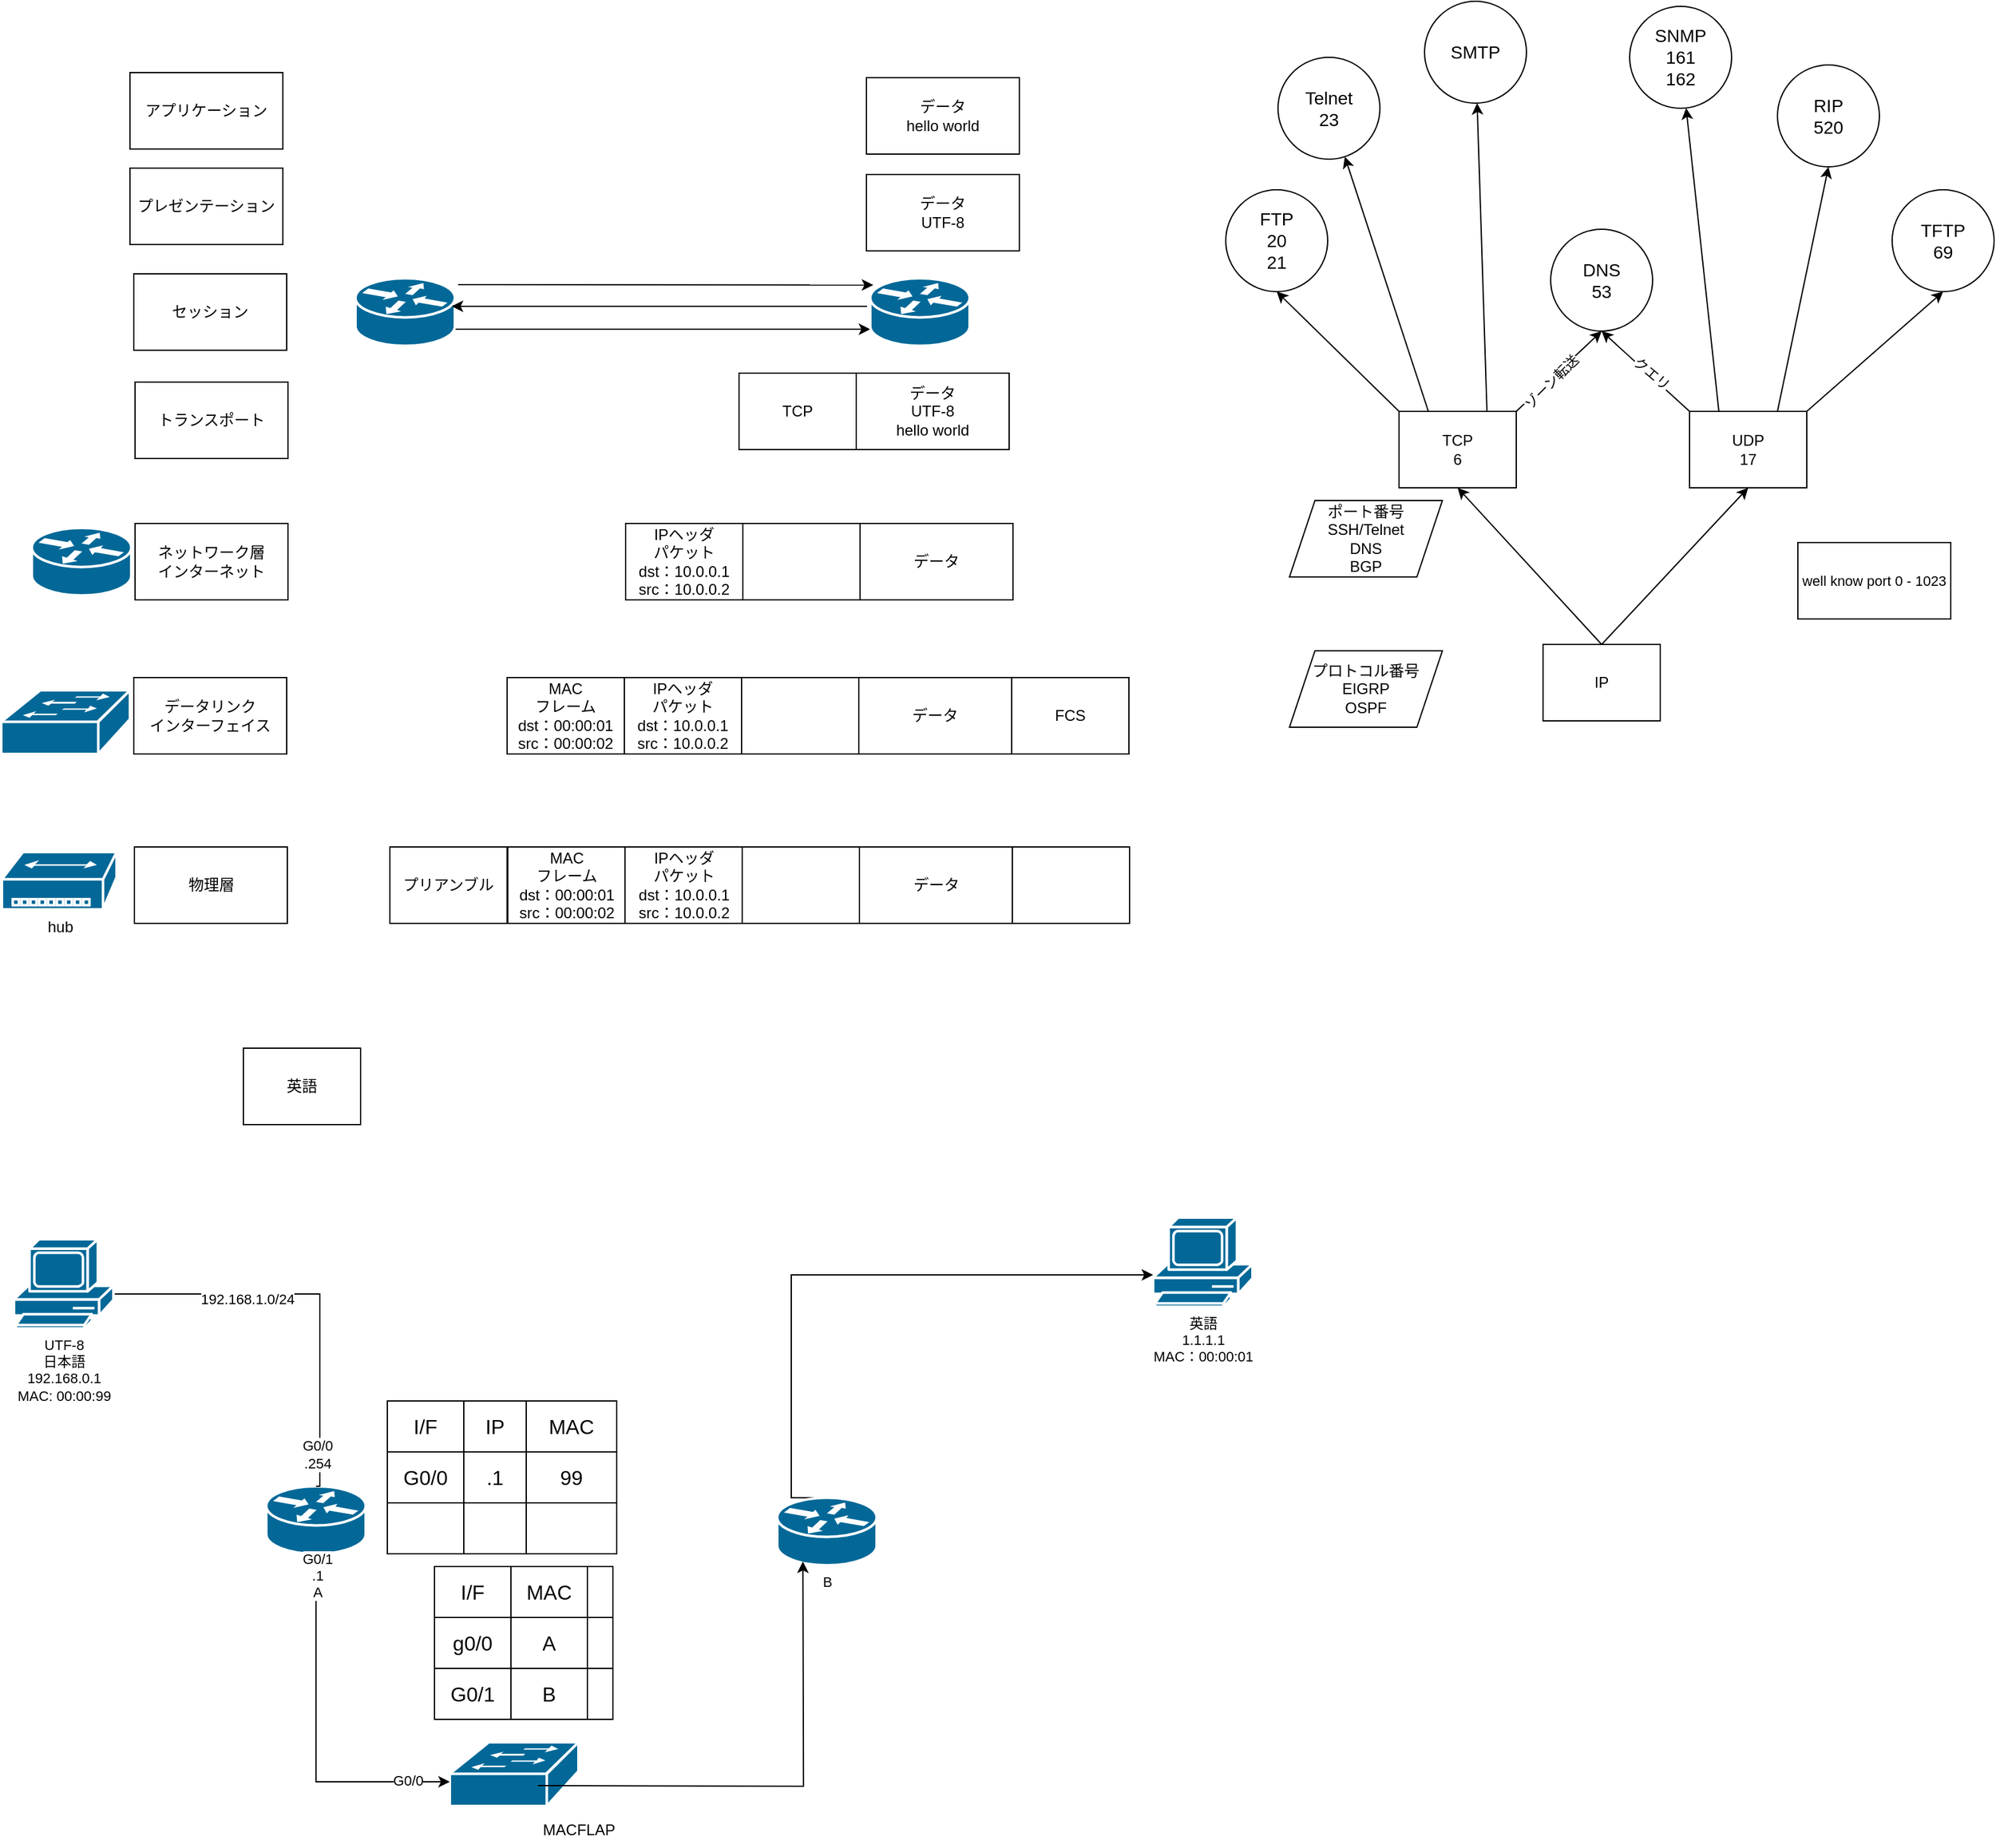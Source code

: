 <mxfile version="28.1.1">
  <diagram name="ページ1" id="XLSD_A1IlEpXkG6lMPJ8">
    <mxGraphModel dx="4753" dy="4046" grid="0" gridSize="10" guides="1" tooltips="1" connect="1" arrows="1" fold="1" page="1" pageScale="1" pageWidth="827" pageHeight="1169" math="0" shadow="0">
      <root>
        <mxCell id="0" />
        <mxCell id="1" parent="0" />
        <mxCell id="hLAmCvZ6dHxx3_NF8wXx-1" value="データ&lt;div&gt;hello world&lt;/div&gt;" style="whiteSpace=wrap;html=1;" parent="1" vertex="1">
          <mxGeometry x="696" y="54" width="120" height="60" as="geometry" />
        </mxCell>
        <mxCell id="hLAmCvZ6dHxx3_NF8wXx-2" value="データ&lt;div&gt;UTF-8&lt;br&gt;&lt;div&gt;hello world&lt;/div&gt;&lt;/div&gt;" style="whiteSpace=wrap;html=1;" parent="1" vertex="1">
          <mxGeometry x="688" y="286" width="120" height="60" as="geometry" />
        </mxCell>
        <mxCell id="hLAmCvZ6dHxx3_NF8wXx-3" value="TCP" style="whiteSpace=wrap;html=1;" parent="1" vertex="1">
          <mxGeometry x="596" y="286" width="92" height="60" as="geometry" />
        </mxCell>
        <mxCell id="hLAmCvZ6dHxx3_NF8wXx-4" value="" style="whiteSpace=wrap;html=1;" parent="1" vertex="1">
          <mxGeometry x="599" y="404" width="92" height="60" as="geometry" />
        </mxCell>
        <mxCell id="hLAmCvZ6dHxx3_NF8wXx-5" value="データ" style="whiteSpace=wrap;html=1;" parent="1" vertex="1">
          <mxGeometry x="691" y="404" width="120" height="60" as="geometry" />
        </mxCell>
        <mxCell id="hLAmCvZ6dHxx3_NF8wXx-6" value="IPヘッダ&lt;br&gt;パケット&lt;div&gt;&lt;span style=&quot;background-color: initial;&quot;&gt;dst：10.0.0.1&lt;/span&gt;&lt;div&gt;src：10.0.0.2&lt;/div&gt;&lt;/div&gt;" style="whiteSpace=wrap;html=1;" parent="1" vertex="1">
          <mxGeometry x="507" y="404" width="92" height="60" as="geometry" />
        </mxCell>
        <mxCell id="hLAmCvZ6dHxx3_NF8wXx-7" value="データ" style="whiteSpace=wrap;html=1;" parent="1" vertex="1">
          <mxGeometry x="690" y="525" width="120" height="60" as="geometry" />
        </mxCell>
        <mxCell id="hLAmCvZ6dHxx3_NF8wXx-8" value="" style="whiteSpace=wrap;html=1;" parent="1" vertex="1">
          <mxGeometry x="598" y="525" width="92" height="60" as="geometry" />
        </mxCell>
        <mxCell id="hLAmCvZ6dHxx3_NF8wXx-9" value="IPヘッダ&lt;br&gt;パケット&lt;div&gt;&lt;span style=&quot;background-color: initial;&quot;&gt;dst：10.0.0.1&lt;/span&gt;&lt;div&gt;src：10.0.0.2&lt;/div&gt;&lt;/div&gt;" style="whiteSpace=wrap;html=1;" parent="1" vertex="1">
          <mxGeometry x="506" y="525" width="92" height="60" as="geometry" />
        </mxCell>
        <mxCell id="hLAmCvZ6dHxx3_NF8wXx-10" value="FCS" style="whiteSpace=wrap;html=1;" parent="1" vertex="1">
          <mxGeometry x="810" y="525" width="92" height="60" as="geometry" />
        </mxCell>
        <mxCell id="hLAmCvZ6dHxx3_NF8wXx-11" value="アプリケーション" style="whiteSpace=wrap;html=1;" parent="1" vertex="1">
          <mxGeometry x="118" y="50" width="120" height="60" as="geometry" />
        </mxCell>
        <mxCell id="hLAmCvZ6dHxx3_NF8wXx-12" value="トランスポート" style="whiteSpace=wrap;html=1;" parent="1" vertex="1">
          <mxGeometry x="122" y="293" width="120" height="60" as="geometry" />
        </mxCell>
        <mxCell id="hLAmCvZ6dHxx3_NF8wXx-13" value="ネットワーク層&lt;br&gt;インターネット" style="whiteSpace=wrap;html=1;" parent="1" vertex="1">
          <mxGeometry x="122" y="404" width="120" height="60" as="geometry" />
        </mxCell>
        <mxCell id="hLAmCvZ6dHxx3_NF8wXx-14" value="データリンク&lt;br&gt;インターフェイス" style="whiteSpace=wrap;html=1;" parent="1" vertex="1">
          <mxGeometry x="121" y="525" width="120" height="60" as="geometry" />
        </mxCell>
        <mxCell id="hLAmCvZ6dHxx3_NF8wXx-17" value="" style="shape=mxgraph.cisco.routers.router;sketch=0;html=1;pointerEvents=1;dashed=0;fillColor=#036897;strokeColor=#ffffff;strokeWidth=2;verticalLabelPosition=bottom;verticalAlign=top;align=center;outlineConnect=0;fontFamily=Helvetica;fontSize=11;fontColor=default;" parent="1" vertex="1">
          <mxGeometry x="41" y="407.5" width="78" height="53" as="geometry" />
        </mxCell>
        <mxCell id="hLAmCvZ6dHxx3_NF8wXx-18" value="" style="shape=mxgraph.cisco.switches.workgroup_switch;sketch=0;html=1;pointerEvents=1;dashed=0;fillColor=#036897;strokeColor=#ffffff;strokeWidth=2;verticalLabelPosition=bottom;verticalAlign=top;align=center;outlineConnect=0;fontFamily=Helvetica;fontSize=11;fontColor=default;" parent="1" vertex="1">
          <mxGeometry x="17" y="535" width="101" height="50" as="geometry" />
        </mxCell>
        <mxCell id="hLAmCvZ6dHxx3_NF8wXx-19" value="MAC&lt;br&gt;フレーム&lt;div&gt;dst：00:00:01&lt;/div&gt;&lt;div&gt;src：00:00:02&lt;/div&gt;" style="whiteSpace=wrap;html=1;" parent="1" vertex="1">
          <mxGeometry x="414" y="525" width="92" height="60" as="geometry" />
        </mxCell>
        <mxCell id="hLAmCvZ6dHxx3_NF8wXx-23" value="" style="whiteSpace=wrap;html=1;" parent="1" vertex="1">
          <mxGeometry x="810.5" y="658" width="92" height="60" as="geometry" />
        </mxCell>
        <mxCell id="hLAmCvZ6dHxx3_NF8wXx-24" value="物理層" style="whiteSpace=wrap;html=1;" parent="1" vertex="1">
          <mxGeometry x="121.5" y="658" width="120" height="60" as="geometry" />
        </mxCell>
        <mxCell id="hLAmCvZ6dHxx3_NF8wXx-26" value="MAC&lt;br&gt;フレーム&lt;div&gt;dst：00:00:01&lt;/div&gt;&lt;div&gt;src：00:00:02&lt;/div&gt;" style="whiteSpace=wrap;html=1;" parent="1" vertex="1">
          <mxGeometry x="414.5" y="658" width="92" height="60" as="geometry" />
        </mxCell>
        <mxCell id="hLAmCvZ6dHxx3_NF8wXx-27" value="データ" style="whiteSpace=wrap;html=1;" parent="1" vertex="1">
          <mxGeometry x="690.5" y="658" width="120" height="60" as="geometry" />
        </mxCell>
        <mxCell id="hLAmCvZ6dHxx3_NF8wXx-28" value="" style="whiteSpace=wrap;html=1;" parent="1" vertex="1">
          <mxGeometry x="598.5" y="658" width="92" height="60" as="geometry" />
        </mxCell>
        <mxCell id="hLAmCvZ6dHxx3_NF8wXx-29" value="IPヘッダ&lt;br&gt;パケット&lt;div&gt;&lt;span style=&quot;background-color: initial;&quot;&gt;dst：10.0.0.1&lt;/span&gt;&lt;div&gt;src：10.0.0.2&lt;/div&gt;&lt;/div&gt;" style="whiteSpace=wrap;html=1;" parent="1" vertex="1">
          <mxGeometry x="506.5" y="658" width="92" height="60" as="geometry" />
        </mxCell>
        <mxCell id="hLAmCvZ6dHxx3_NF8wXx-30" value="プリアンブル" style="whiteSpace=wrap;html=1;" parent="1" vertex="1">
          <mxGeometry x="322" y="658" width="92" height="60" as="geometry" />
        </mxCell>
        <mxCell id="hLAmCvZ6dHxx3_NF8wXx-31" value="hub" style="shape=mxgraph.cisco.hubs_and_gateways.small_hub;sketch=0;html=1;pointerEvents=1;dashed=0;fillColor=#036897;strokeColor=#ffffff;strokeWidth=2;verticalLabelPosition=bottom;verticalAlign=top;align=center;outlineConnect=0;" parent="1" vertex="1">
          <mxGeometry x="17.5" y="662" width="90" height="45" as="geometry" />
        </mxCell>
        <mxCell id="hLAmCvZ6dHxx3_NF8wXx-32" value="プロトコル番号&lt;br&gt;EIGRP&lt;br&gt;OSPF" style="shape=parallelogram;perimeter=parallelogramPerimeter;whiteSpace=wrap;html=1;fixedSize=1;" parent="1" vertex="1">
          <mxGeometry x="1028" y="504" width="120" height="60" as="geometry" />
        </mxCell>
        <mxCell id="hLAmCvZ6dHxx3_NF8wXx-33" value="ポート番号&lt;br&gt;SSH/Telnet&lt;br&gt;DNS&lt;br&gt;BGP" style="shape=parallelogram;perimeter=parallelogramPerimeter;whiteSpace=wrap;html=1;fixedSize=1;" parent="1" vertex="1">
          <mxGeometry x="1028" y="386" width="120" height="60" as="geometry" />
        </mxCell>
        <mxCell id="hLAmCvZ6dHxx3_NF8wXx-38" style="rounded=0;orthogonalLoop=1;jettySize=auto;html=1;exitX=0.5;exitY=0;exitDx=0;exitDy=0;entryX=0.5;entryY=1;entryDx=0;entryDy=0;" parent="1" source="hLAmCvZ6dHxx3_NF8wXx-34" target="hLAmCvZ6dHxx3_NF8wXx-35" edge="1">
          <mxGeometry relative="1" as="geometry" />
        </mxCell>
        <mxCell id="hLAmCvZ6dHxx3_NF8wXx-39" style="rounded=0;orthogonalLoop=1;jettySize=auto;html=1;exitX=0.5;exitY=0;exitDx=0;exitDy=0;entryX=0.5;entryY=1;entryDx=0;entryDy=0;" parent="1" source="hLAmCvZ6dHxx3_NF8wXx-34" target="hLAmCvZ6dHxx3_NF8wXx-37" edge="1">
          <mxGeometry relative="1" as="geometry" />
        </mxCell>
        <mxCell id="hLAmCvZ6dHxx3_NF8wXx-34" value="IP" style="whiteSpace=wrap;html=1;" parent="1" vertex="1">
          <mxGeometry x="1227" y="499" width="92" height="60" as="geometry" />
        </mxCell>
        <mxCell id="hLAmCvZ6dHxx3_NF8wXx-42" style="edgeStyle=none;shape=connector;rounded=0;orthogonalLoop=1;jettySize=auto;html=1;exitX=0;exitY=0;exitDx=0;exitDy=0;entryX=0.5;entryY=1;entryDx=0;entryDy=0;labelBackgroundColor=default;strokeColor=default;fontFamily=Helvetica;fontSize=11;fontColor=default;endArrow=classic;" parent="1" source="hLAmCvZ6dHxx3_NF8wXx-35" target="hLAmCvZ6dHxx3_NF8wXx-40" edge="1">
          <mxGeometry relative="1" as="geometry" />
        </mxCell>
        <mxCell id="hLAmCvZ6dHxx3_NF8wXx-51" style="edgeStyle=none;shape=connector;rounded=0;orthogonalLoop=1;jettySize=auto;html=1;exitX=1;exitY=0;exitDx=0;exitDy=0;entryX=0.5;entryY=1;entryDx=0;entryDy=0;labelBackgroundColor=default;strokeColor=default;fontFamily=Helvetica;fontSize=11;fontColor=default;endArrow=classic;" parent="1" source="hLAmCvZ6dHxx3_NF8wXx-35" target="hLAmCvZ6dHxx3_NF8wXx-48" edge="1">
          <mxGeometry relative="1" as="geometry" />
        </mxCell>
        <mxCell id="hLAmCvZ6dHxx3_NF8wXx-58" value="ゾーン転送" style="edgeLabel;html=1;align=center;verticalAlign=middle;resizable=0;points=[];fontSize=11;fontFamily=Helvetica;fontColor=default;rotation=315;" parent="hLAmCvZ6dHxx3_NF8wXx-51" vertex="1" connectable="0">
          <mxGeometry x="-0.422" y="-1" relative="1" as="geometry">
            <mxPoint x="7" y="-6" as="offset" />
          </mxGeometry>
        </mxCell>
        <mxCell id="hLAmCvZ6dHxx3_NF8wXx-59" style="edgeStyle=none;shape=connector;rounded=0;orthogonalLoop=1;jettySize=auto;html=1;exitX=0.75;exitY=0;exitDx=0;exitDy=0;labelBackgroundColor=default;strokeColor=default;fontFamily=Helvetica;fontSize=11;fontColor=default;endArrow=classic;" parent="1" source="hLAmCvZ6dHxx3_NF8wXx-35" target="hLAmCvZ6dHxx3_NF8wXx-50" edge="1">
          <mxGeometry relative="1" as="geometry" />
        </mxCell>
        <mxCell id="hLAmCvZ6dHxx3_NF8wXx-60" style="edgeStyle=none;shape=connector;rounded=0;orthogonalLoop=1;jettySize=auto;html=1;exitX=0.25;exitY=0;exitDx=0;exitDy=0;labelBackgroundColor=default;strokeColor=default;fontFamily=Helvetica;fontSize=11;fontColor=default;endArrow=classic;" parent="1" source="hLAmCvZ6dHxx3_NF8wXx-35" target="hLAmCvZ6dHxx3_NF8wXx-49" edge="1">
          <mxGeometry relative="1" as="geometry" />
        </mxCell>
        <mxCell id="hLAmCvZ6dHxx3_NF8wXx-35" value="TCP&lt;br&gt;6" style="whiteSpace=wrap;html=1;" parent="1" vertex="1">
          <mxGeometry x="1114" y="316" width="92" height="60" as="geometry" />
        </mxCell>
        <mxCell id="hLAmCvZ6dHxx3_NF8wXx-44" style="edgeStyle=none;shape=connector;rounded=0;orthogonalLoop=1;jettySize=auto;html=1;exitX=1;exitY=0;exitDx=0;exitDy=0;entryX=0.5;entryY=1;entryDx=0;entryDy=0;labelBackgroundColor=default;strokeColor=default;fontFamily=Helvetica;fontSize=11;fontColor=default;endArrow=classic;" parent="1" source="hLAmCvZ6dHxx3_NF8wXx-37" target="hLAmCvZ6dHxx3_NF8wXx-41" edge="1">
          <mxGeometry relative="1" as="geometry" />
        </mxCell>
        <mxCell id="hLAmCvZ6dHxx3_NF8wXx-54" style="edgeStyle=none;shape=connector;rounded=0;orthogonalLoop=1;jettySize=auto;html=1;exitX=0;exitY=0;exitDx=0;exitDy=0;entryX=0.5;entryY=1;entryDx=0;entryDy=0;labelBackgroundColor=default;strokeColor=default;fontFamily=Helvetica;fontSize=11;fontColor=default;endArrow=classic;" parent="1" source="hLAmCvZ6dHxx3_NF8wXx-37" target="hLAmCvZ6dHxx3_NF8wXx-48" edge="1">
          <mxGeometry relative="1" as="geometry" />
        </mxCell>
        <mxCell id="hLAmCvZ6dHxx3_NF8wXx-57" value="クエリ" style="edgeLabel;html=1;align=center;verticalAlign=middle;resizable=0;points=[];fontSize=11;fontFamily=Helvetica;fontColor=default;spacing=0;rotation=40;" parent="hLAmCvZ6dHxx3_NF8wXx-54" vertex="1" connectable="0">
          <mxGeometry x="-0.095" y="-2" relative="1" as="geometry">
            <mxPoint as="offset" />
          </mxGeometry>
        </mxCell>
        <mxCell id="hLAmCvZ6dHxx3_NF8wXx-55" style="edgeStyle=none;shape=connector;rounded=0;orthogonalLoop=1;jettySize=auto;html=1;exitX=0.75;exitY=0;exitDx=0;exitDy=0;entryX=0.5;entryY=1;entryDx=0;entryDy=0;labelBackgroundColor=default;strokeColor=default;fontFamily=Helvetica;fontSize=11;fontColor=default;endArrow=classic;" parent="1" source="hLAmCvZ6dHxx3_NF8wXx-37" target="hLAmCvZ6dHxx3_NF8wXx-47" edge="1">
          <mxGeometry relative="1" as="geometry" />
        </mxCell>
        <mxCell id="hLAmCvZ6dHxx3_NF8wXx-56" style="edgeStyle=none;shape=connector;rounded=0;orthogonalLoop=1;jettySize=auto;html=1;exitX=0.25;exitY=0;exitDx=0;exitDy=0;labelBackgroundColor=default;strokeColor=default;fontFamily=Helvetica;fontSize=11;fontColor=default;endArrow=classic;" parent="1" source="hLAmCvZ6dHxx3_NF8wXx-37" target="hLAmCvZ6dHxx3_NF8wXx-46" edge="1">
          <mxGeometry relative="1" as="geometry" />
        </mxCell>
        <mxCell id="hLAmCvZ6dHxx3_NF8wXx-37" value="UDP&lt;br&gt;17" style="whiteSpace=wrap;html=1;" parent="1" vertex="1">
          <mxGeometry x="1342" y="316" width="92" height="60" as="geometry" />
        </mxCell>
        <mxCell id="hLAmCvZ6dHxx3_NF8wXx-40" value="FTP&lt;br&gt;20&lt;br&gt;21" style="ellipse;whiteSpace=wrap;html=1;fontFamily=Helvetica;fontSize=14;fontColor=default;" parent="1" vertex="1">
          <mxGeometry x="978" y="142" width="80" height="80" as="geometry" />
        </mxCell>
        <mxCell id="hLAmCvZ6dHxx3_NF8wXx-41" value="TFTP&lt;br&gt;69" style="ellipse;whiteSpace=wrap;html=1;fontFamily=Helvetica;fontSize=14;fontColor=default;" parent="1" vertex="1">
          <mxGeometry x="1501" y="142" width="80" height="80" as="geometry" />
        </mxCell>
        <mxCell id="hLAmCvZ6dHxx3_NF8wXx-46" value="SNMP&lt;br&gt;161&lt;br&gt;162" style="ellipse;whiteSpace=wrap;html=1;fontFamily=Helvetica;fontSize=14;fontColor=default;" parent="1" vertex="1">
          <mxGeometry x="1295" y="-2" width="80" height="80" as="geometry" />
        </mxCell>
        <mxCell id="hLAmCvZ6dHxx3_NF8wXx-47" value="RIP&lt;br&gt;520" style="ellipse;whiteSpace=wrap;html=1;fontFamily=Helvetica;fontSize=14;fontColor=default;" parent="1" vertex="1">
          <mxGeometry x="1411" y="44" width="80" height="80" as="geometry" />
        </mxCell>
        <mxCell id="hLAmCvZ6dHxx3_NF8wXx-48" value="DNS&lt;br&gt;53" style="ellipse;whiteSpace=wrap;html=1;fontFamily=Helvetica;fontSize=14;fontColor=default;" parent="1" vertex="1">
          <mxGeometry x="1233" y="173" width="80" height="80" as="geometry" />
        </mxCell>
        <mxCell id="hLAmCvZ6dHxx3_NF8wXx-49" value="Telnet&lt;br&gt;23" style="ellipse;whiteSpace=wrap;html=1;fontFamily=Helvetica;fontSize=14;fontColor=default;" parent="1" vertex="1">
          <mxGeometry x="1019" y="38" width="80" height="80" as="geometry" />
        </mxCell>
        <mxCell id="hLAmCvZ6dHxx3_NF8wXx-50" value="SMTP" style="ellipse;whiteSpace=wrap;html=1;fontFamily=Helvetica;fontSize=14;fontColor=default;" parent="1" vertex="1">
          <mxGeometry x="1134" y="-6" width="80" height="80" as="geometry" />
        </mxCell>
        <mxCell id="hLAmCvZ6dHxx3_NF8wXx-61" value="well know port 0 - 1023&lt;br&gt;" style="whiteSpace=wrap;html=1;fontFamily=Helvetica;fontSize=11;fontColor=default;" parent="1" vertex="1">
          <mxGeometry x="1427" y="419" width="120" height="60" as="geometry" />
        </mxCell>
        <mxCell id="WZR2SclhA5p-Y-7qZfTf-1" value="プレゼンテーション" style="whiteSpace=wrap;html=1;" parent="1" vertex="1">
          <mxGeometry x="118" y="125" width="120" height="60" as="geometry" />
        </mxCell>
        <mxCell id="WZR2SclhA5p-Y-7qZfTf-2" value="セッション" style="whiteSpace=wrap;html=1;" parent="1" vertex="1">
          <mxGeometry x="121" y="208" width="120" height="60" as="geometry" />
        </mxCell>
        <mxCell id="WZR2SclhA5p-Y-7qZfTf-3" value="" style="shape=mxgraph.cisco.routers.router;sketch=0;html=1;pointerEvents=1;dashed=0;fillColor=#036897;strokeColor=#ffffff;strokeWidth=2;verticalLabelPosition=bottom;verticalAlign=top;align=center;outlineConnect=0;fontFamily=Helvetica;fontSize=11;fontColor=default;" parent="1" vertex="1">
          <mxGeometry x="225" y="1160" width="78" height="53" as="geometry" />
        </mxCell>
        <mxCell id="WZR2SclhA5p-Y-7qZfTf-14" style="edgeStyle=orthogonalEdgeStyle;rounded=0;orthogonalLoop=1;jettySize=auto;html=1;exitX=0.5;exitY=0;exitDx=0;exitDy=0;exitPerimeter=0;strokeColor=default;align=center;verticalAlign=middle;fontFamily=Helvetica;fontSize=11;fontColor=default;labelBackgroundColor=default;endArrow=classic;" parent="1" source="WZR2SclhA5p-Y-7qZfTf-4" target="WZR2SclhA5p-Y-7qZfTf-8" edge="1">
          <mxGeometry relative="1" as="geometry">
            <Array as="points">
              <mxPoint x="637" y="994" />
            </Array>
          </mxGeometry>
        </mxCell>
        <mxCell id="WZR2SclhA5p-Y-7qZfTf-4" value="&lt;div&gt;B&lt;/div&gt;&lt;div&gt;&lt;br&gt;&lt;/div&gt;" style="shape=mxgraph.cisco.routers.router;sketch=0;html=1;pointerEvents=1;dashed=0;fillColor=#036897;strokeColor=#ffffff;strokeWidth=2;verticalLabelPosition=bottom;verticalAlign=top;align=center;outlineConnect=0;fontFamily=Helvetica;fontSize=11;fontColor=default;" parent="1" vertex="1">
          <mxGeometry x="626" y="1169" width="78" height="53" as="geometry" />
        </mxCell>
        <mxCell id="WZR2SclhA5p-Y-7qZfTf-7" style="edgeStyle=orthogonalEdgeStyle;rounded=0;orthogonalLoop=1;jettySize=auto;html=1;exitX=0.5;exitY=0;exitDx=0;exitDy=0;exitPerimeter=0;strokeColor=default;align=center;verticalAlign=middle;fontFamily=Helvetica;fontSize=11;fontColor=default;labelBackgroundColor=default;endArrow=none;endFill=0;entryX=0.5;entryY=0;entryDx=0;entryDy=0;entryPerimeter=0;" parent="1" source="WZR2SclhA5p-Y-7qZfTf-6" target="WZR2SclhA5p-Y-7qZfTf-3" edge="1">
          <mxGeometry relative="1" as="geometry">
            <Array as="points">
              <mxPoint x="67" y="966" />
              <mxPoint x="67" y="1009" />
              <mxPoint x="267" y="1009" />
              <mxPoint x="267" y="1160" />
            </Array>
            <mxPoint x="310" y="1098" as="targetPoint" />
          </mxGeometry>
        </mxCell>
        <mxCell id="NJjwQVc1j72jkgF7WYBj-33" value="G0/0&lt;div&gt;.254&lt;/div&gt;" style="edgeLabel;html=1;align=center;verticalAlign=middle;resizable=0;points=[];" vertex="1" connectable="0" parent="WZR2SclhA5p-Y-7qZfTf-7">
          <mxGeometry x="0.859" y="-2" relative="1" as="geometry">
            <mxPoint as="offset" />
          </mxGeometry>
        </mxCell>
        <mxCell id="NJjwQVc1j72jkgF7WYBj-37" value="192.168.1.0/24" style="edgeLabel;html=1;align=center;verticalAlign=middle;resizable=0;points=[];" vertex="1" connectable="0" parent="WZR2SclhA5p-Y-7qZfTf-7">
          <mxGeometry x="-0.06" y="-4" relative="1" as="geometry">
            <mxPoint as="offset" />
          </mxGeometry>
        </mxCell>
        <mxCell id="WZR2SclhA5p-Y-7qZfTf-6" value="UTF-8&lt;div&gt;日本語&lt;/div&gt;&lt;div&gt;192.168.0.1&lt;br&gt;MAC: 00:00:99&lt;/div&gt;" style="shape=mxgraph.cisco.computers_and_peripherals.pc;sketch=0;html=1;pointerEvents=1;dashed=0;fillColor=#036897;strokeColor=#ffffff;strokeWidth=2;verticalLabelPosition=bottom;verticalAlign=top;align=center;outlineConnect=0;fontFamily=Helvetica;fontSize=11;fontColor=default;" parent="1" vertex="1">
          <mxGeometry x="27" y="966" width="78" height="70" as="geometry" />
        </mxCell>
        <mxCell id="WZR2SclhA5p-Y-7qZfTf-8" value="英語&lt;div&gt;1.1.1.1&lt;/div&gt;&lt;div&gt;MAC：00:00:01&lt;/div&gt;" style="shape=mxgraph.cisco.computers_and_peripherals.pc;sketch=0;html=1;pointerEvents=1;dashed=0;fillColor=#036897;strokeColor=#ffffff;strokeWidth=2;verticalLabelPosition=bottom;verticalAlign=top;align=center;outlineConnect=0;fontFamily=Helvetica;fontSize=11;fontColor=default;" parent="1" vertex="1">
          <mxGeometry x="921" y="949" width="78" height="70" as="geometry" />
        </mxCell>
        <mxCell id="WZR2SclhA5p-Y-7qZfTf-11" value="" style="shape=mxgraph.cisco.switches.workgroup_switch;sketch=0;html=1;pointerEvents=1;dashed=0;fillColor=#036897;strokeColor=#ffffff;strokeWidth=2;verticalLabelPosition=bottom;verticalAlign=top;align=center;outlineConnect=0;fontFamily=Helvetica;fontSize=11;fontColor=default;" parent="1" vertex="1">
          <mxGeometry x="369" y="1361" width="101" height="50" as="geometry" />
        </mxCell>
        <mxCell id="WZR2SclhA5p-Y-7qZfTf-12" style="edgeStyle=orthogonalEdgeStyle;rounded=0;orthogonalLoop=1;jettySize=auto;html=1;exitX=0.5;exitY=1;exitDx=0;exitDy=0;exitPerimeter=0;strokeColor=default;align=center;verticalAlign=middle;fontFamily=Helvetica;fontSize=11;fontColor=default;labelBackgroundColor=default;endArrow=classic;" parent="1" source="WZR2SclhA5p-Y-7qZfTf-3" target="WZR2SclhA5p-Y-7qZfTf-11" edge="1">
          <mxGeometry relative="1" as="geometry">
            <mxPoint x="285" y="1402" as="targetPoint" />
            <Array as="points">
              <mxPoint x="264" y="1392" />
            </Array>
          </mxGeometry>
        </mxCell>
        <mxCell id="NJjwQVc1j72jkgF7WYBj-34" value="G0/1&lt;div&gt;.1&lt;/div&gt;&lt;div&gt;A&lt;/div&gt;" style="edgeLabel;html=1;align=center;verticalAlign=middle;resizable=0;points=[];" vertex="1" connectable="0" parent="WZR2SclhA5p-Y-7qZfTf-12">
          <mxGeometry x="-0.88" y="1" relative="1" as="geometry">
            <mxPoint as="offset" />
          </mxGeometry>
        </mxCell>
        <mxCell id="NJjwQVc1j72jkgF7WYBj-35" value="G0/0" style="edgeLabel;html=1;align=center;verticalAlign=middle;resizable=0;points=[];" vertex="1" connectable="0" parent="WZR2SclhA5p-Y-7qZfTf-12">
          <mxGeometry x="0.768" y="1" relative="1" as="geometry">
            <mxPoint as="offset" />
          </mxGeometry>
        </mxCell>
        <mxCell id="WZR2SclhA5p-Y-7qZfTf-15" value="データ&lt;div&gt;UTF-8&lt;/div&gt;" style="whiteSpace=wrap;html=1;" parent="1" vertex="1">
          <mxGeometry x="696" y="130" width="120" height="60" as="geometry" />
        </mxCell>
        <mxCell id="WZR2SclhA5p-Y-7qZfTf-16" value="英語" style="whiteSpace=wrap;html=1;" parent="1" vertex="1">
          <mxGeometry x="207" y="816" width="92" height="60" as="geometry" />
        </mxCell>
        <mxCell id="WZR2SclhA5p-Y-7qZfTf-23" style="rounded=0;orthogonalLoop=1;jettySize=auto;html=1;exitX=1;exitY=0.5;exitDx=0;exitDy=0;exitPerimeter=0;strokeColor=default;align=center;verticalAlign=middle;fontFamily=Helvetica;fontSize=11;fontColor=default;labelBackgroundColor=default;endArrow=classic;" parent="1" edge="1">
          <mxGeometry relative="1" as="geometry">
            <mxPoint x="373" y="251.5" as="sourcePoint" />
            <mxPoint x="699" y="251.5" as="targetPoint" />
          </mxGeometry>
        </mxCell>
        <mxCell id="WZR2SclhA5p-Y-7qZfTf-21" value="" style="shape=mxgraph.cisco.routers.router;sketch=0;html=1;pointerEvents=1;dashed=0;fillColor=#036897;strokeColor=#ffffff;strokeWidth=2;verticalLabelPosition=bottom;verticalAlign=top;align=center;outlineConnect=0;fontFamily=Helvetica;fontSize=11;fontColor=default;" parent="1" vertex="1">
          <mxGeometry x="295" y="211.5" width="78" height="53" as="geometry" />
        </mxCell>
        <mxCell id="WZR2SclhA5p-Y-7qZfTf-22" value="" style="shape=mxgraph.cisco.routers.router;sketch=0;html=1;pointerEvents=1;dashed=0;fillColor=#036897;strokeColor=#ffffff;strokeWidth=2;verticalLabelPosition=bottom;verticalAlign=top;align=center;outlineConnect=0;fontFamily=Helvetica;fontSize=11;fontColor=default;" parent="1" vertex="1">
          <mxGeometry x="699" y="211.5" width="78" height="53" as="geometry" />
        </mxCell>
        <mxCell id="WZR2SclhA5p-Y-7qZfTf-24" style="rounded=0;orthogonalLoop=1;jettySize=auto;html=1;entryX=1;entryY=0.5;entryDx=0;entryDy=0;entryPerimeter=0;strokeColor=default;align=center;verticalAlign=middle;fontFamily=Helvetica;fontSize=11;fontColor=default;labelBackgroundColor=default;endArrow=classic;" parent="1" edge="1">
          <mxGeometry relative="1" as="geometry">
            <mxPoint x="696.5" y="233.5" as="sourcePoint" />
            <mxPoint x="370.5" y="233.5" as="targetPoint" />
          </mxGeometry>
        </mxCell>
        <mxCell id="WZR2SclhA5p-Y-7qZfTf-25" style="rounded=0;orthogonalLoop=1;jettySize=auto;html=1;entryX=0.12;entryY=0.1;entryDx=0;entryDy=0;entryPerimeter=0;strokeColor=default;align=center;verticalAlign=middle;fontFamily=Helvetica;fontSize=11;fontColor=default;labelBackgroundColor=default;endArrow=classic;" parent="1" edge="1">
          <mxGeometry relative="1" as="geometry">
            <mxPoint x="375.5" y="216.5" as="sourcePoint" />
            <mxPoint x="701.36" y="216.8" as="targetPoint" />
          </mxGeometry>
        </mxCell>
        <mxCell id="WZR2SclhA5p-Y-7qZfTf-47" style="edgeStyle=orthogonalEdgeStyle;rounded=0;orthogonalLoop=1;jettySize=auto;html=1;exitX=0.87;exitY=0.74;exitDx=0;exitDy=0;exitPerimeter=0;entryX=0.5;entryY=1;entryDx=0;entryDy=0;entryPerimeter=0;strokeColor=default;align=center;verticalAlign=middle;fontFamily=Helvetica;fontSize=11;fontColor=default;labelBackgroundColor=default;endArrow=classic;" parent="1" edge="1">
          <mxGeometry relative="1" as="geometry">
            <mxPoint x="438.0" y="1395" as="sourcePoint" />
            <mxPoint x="646.13" y="1219" as="targetPoint" />
          </mxGeometry>
        </mxCell>
        <mxCell id="NJjwQVc1j72jkgF7WYBj-7" value="" style="shape=table;startSize=0;container=1;collapsible=0;childLayout=tableLayout;fontSize=16;" vertex="1" parent="1">
          <mxGeometry x="320" y="1093" width="180" height="120" as="geometry" />
        </mxCell>
        <mxCell id="NJjwQVc1j72jkgF7WYBj-8" value="" style="shape=tableRow;horizontal=0;startSize=0;swimlaneHead=0;swimlaneBody=0;strokeColor=inherit;top=0;left=0;bottom=0;right=0;collapsible=0;dropTarget=0;fillColor=none;points=[[0,0.5],[1,0.5]];portConstraint=eastwest;fontSize=16;" vertex="1" parent="NJjwQVc1j72jkgF7WYBj-7">
          <mxGeometry width="180" height="40" as="geometry" />
        </mxCell>
        <mxCell id="NJjwQVc1j72jkgF7WYBj-9" value="I/F" style="shape=partialRectangle;html=1;whiteSpace=wrap;connectable=0;strokeColor=inherit;overflow=hidden;fillColor=none;top=0;left=0;bottom=0;right=0;pointerEvents=1;fontSize=16;" vertex="1" parent="NJjwQVc1j72jkgF7WYBj-8">
          <mxGeometry width="60" height="40" as="geometry">
            <mxRectangle width="60" height="40" as="alternateBounds" />
          </mxGeometry>
        </mxCell>
        <mxCell id="NJjwQVc1j72jkgF7WYBj-10" value="IP" style="shape=partialRectangle;html=1;whiteSpace=wrap;connectable=0;strokeColor=inherit;overflow=hidden;fillColor=none;top=0;left=0;bottom=0;right=0;pointerEvents=1;fontSize=16;" vertex="1" parent="NJjwQVc1j72jkgF7WYBj-8">
          <mxGeometry x="60" width="49" height="40" as="geometry">
            <mxRectangle width="49" height="40" as="alternateBounds" />
          </mxGeometry>
        </mxCell>
        <mxCell id="NJjwQVc1j72jkgF7WYBj-11" value="MAC" style="shape=partialRectangle;html=1;whiteSpace=wrap;connectable=0;strokeColor=inherit;overflow=hidden;fillColor=none;top=0;left=0;bottom=0;right=0;pointerEvents=1;fontSize=16;" vertex="1" parent="NJjwQVc1j72jkgF7WYBj-8">
          <mxGeometry x="109" width="71" height="40" as="geometry">
            <mxRectangle width="71" height="40" as="alternateBounds" />
          </mxGeometry>
        </mxCell>
        <mxCell id="NJjwQVc1j72jkgF7WYBj-12" value="" style="shape=tableRow;horizontal=0;startSize=0;swimlaneHead=0;swimlaneBody=0;strokeColor=inherit;top=0;left=0;bottom=0;right=0;collapsible=0;dropTarget=0;fillColor=none;points=[[0,0.5],[1,0.5]];portConstraint=eastwest;fontSize=16;" vertex="1" parent="NJjwQVc1j72jkgF7WYBj-7">
          <mxGeometry y="40" width="180" height="40" as="geometry" />
        </mxCell>
        <mxCell id="NJjwQVc1j72jkgF7WYBj-13" value="G0/0" style="shape=partialRectangle;html=1;whiteSpace=wrap;connectable=0;strokeColor=inherit;overflow=hidden;fillColor=none;top=0;left=0;bottom=0;right=0;pointerEvents=1;fontSize=16;" vertex="1" parent="NJjwQVc1j72jkgF7WYBj-12">
          <mxGeometry width="60" height="40" as="geometry">
            <mxRectangle width="60" height="40" as="alternateBounds" />
          </mxGeometry>
        </mxCell>
        <mxCell id="NJjwQVc1j72jkgF7WYBj-14" value=".1" style="shape=partialRectangle;html=1;whiteSpace=wrap;connectable=0;strokeColor=inherit;overflow=hidden;fillColor=none;top=0;left=0;bottom=0;right=0;pointerEvents=1;fontSize=16;" vertex="1" parent="NJjwQVc1j72jkgF7WYBj-12">
          <mxGeometry x="60" width="49" height="40" as="geometry">
            <mxRectangle width="49" height="40" as="alternateBounds" />
          </mxGeometry>
        </mxCell>
        <mxCell id="NJjwQVc1j72jkgF7WYBj-15" value="99" style="shape=partialRectangle;html=1;whiteSpace=wrap;connectable=0;strokeColor=inherit;overflow=hidden;fillColor=none;top=0;left=0;bottom=0;right=0;pointerEvents=1;fontSize=16;" vertex="1" parent="NJjwQVc1j72jkgF7WYBj-12">
          <mxGeometry x="109" width="71" height="40" as="geometry">
            <mxRectangle width="71" height="40" as="alternateBounds" />
          </mxGeometry>
        </mxCell>
        <mxCell id="NJjwQVc1j72jkgF7WYBj-16" value="" style="shape=tableRow;horizontal=0;startSize=0;swimlaneHead=0;swimlaneBody=0;strokeColor=inherit;top=0;left=0;bottom=0;right=0;collapsible=0;dropTarget=0;fillColor=none;points=[[0,0.5],[1,0.5]];portConstraint=eastwest;fontSize=16;" vertex="1" parent="NJjwQVc1j72jkgF7WYBj-7">
          <mxGeometry y="80" width="180" height="40" as="geometry" />
        </mxCell>
        <mxCell id="NJjwQVc1j72jkgF7WYBj-17" value="" style="shape=partialRectangle;html=1;whiteSpace=wrap;connectable=0;strokeColor=inherit;overflow=hidden;fillColor=none;top=0;left=0;bottom=0;right=0;pointerEvents=1;fontSize=16;" vertex="1" parent="NJjwQVc1j72jkgF7WYBj-16">
          <mxGeometry width="60" height="40" as="geometry">
            <mxRectangle width="60" height="40" as="alternateBounds" />
          </mxGeometry>
        </mxCell>
        <mxCell id="NJjwQVc1j72jkgF7WYBj-18" value="" style="shape=partialRectangle;html=1;whiteSpace=wrap;connectable=0;strokeColor=inherit;overflow=hidden;fillColor=none;top=0;left=0;bottom=0;right=0;pointerEvents=1;fontSize=16;" vertex="1" parent="NJjwQVc1j72jkgF7WYBj-16">
          <mxGeometry x="60" width="49" height="40" as="geometry">
            <mxRectangle width="49" height="40" as="alternateBounds" />
          </mxGeometry>
        </mxCell>
        <mxCell id="NJjwQVc1j72jkgF7WYBj-19" value="" style="shape=partialRectangle;html=1;whiteSpace=wrap;connectable=0;strokeColor=inherit;overflow=hidden;fillColor=none;top=0;left=0;bottom=0;right=0;pointerEvents=1;fontSize=16;" vertex="1" parent="NJjwQVc1j72jkgF7WYBj-16">
          <mxGeometry x="109" width="71" height="40" as="geometry">
            <mxRectangle width="71" height="40" as="alternateBounds" />
          </mxGeometry>
        </mxCell>
        <mxCell id="NJjwQVc1j72jkgF7WYBj-20" value="" style="shape=table;startSize=0;container=1;collapsible=0;childLayout=tableLayout;fontSize=16;" vertex="1" parent="1">
          <mxGeometry x="357" y="1223" width="140" height="120" as="geometry" />
        </mxCell>
        <mxCell id="NJjwQVc1j72jkgF7WYBj-21" value="" style="shape=tableRow;horizontal=0;startSize=0;swimlaneHead=0;swimlaneBody=0;strokeColor=inherit;top=0;left=0;bottom=0;right=0;collapsible=0;dropTarget=0;fillColor=none;points=[[0,0.5],[1,0.5]];portConstraint=eastwest;fontSize=16;" vertex="1" parent="NJjwQVc1j72jkgF7WYBj-20">
          <mxGeometry width="140" height="40" as="geometry" />
        </mxCell>
        <mxCell id="NJjwQVc1j72jkgF7WYBj-22" value="I/F" style="shape=partialRectangle;html=1;whiteSpace=wrap;connectable=0;strokeColor=inherit;overflow=hidden;fillColor=none;top=0;left=0;bottom=0;right=0;pointerEvents=1;fontSize=16;" vertex="1" parent="NJjwQVc1j72jkgF7WYBj-21">
          <mxGeometry width="60" height="40" as="geometry">
            <mxRectangle width="60" height="40" as="alternateBounds" />
          </mxGeometry>
        </mxCell>
        <mxCell id="NJjwQVc1j72jkgF7WYBj-23" value="MAC" style="shape=partialRectangle;html=1;whiteSpace=wrap;connectable=0;strokeColor=inherit;overflow=hidden;fillColor=none;top=0;left=0;bottom=0;right=0;pointerEvents=1;fontSize=16;" vertex="1" parent="NJjwQVc1j72jkgF7WYBj-21">
          <mxGeometry x="60" width="60" height="40" as="geometry">
            <mxRectangle width="60" height="40" as="alternateBounds" />
          </mxGeometry>
        </mxCell>
        <mxCell id="NJjwQVc1j72jkgF7WYBj-24" value="" style="shape=partialRectangle;html=1;whiteSpace=wrap;connectable=0;strokeColor=inherit;overflow=hidden;fillColor=none;top=0;left=0;bottom=0;right=0;pointerEvents=1;fontSize=16;" vertex="1" parent="NJjwQVc1j72jkgF7WYBj-21">
          <mxGeometry x="120" width="20" height="40" as="geometry">
            <mxRectangle width="20" height="40" as="alternateBounds" />
          </mxGeometry>
        </mxCell>
        <mxCell id="NJjwQVc1j72jkgF7WYBj-25" value="" style="shape=tableRow;horizontal=0;startSize=0;swimlaneHead=0;swimlaneBody=0;strokeColor=inherit;top=0;left=0;bottom=0;right=0;collapsible=0;dropTarget=0;fillColor=none;points=[[0,0.5],[1,0.5]];portConstraint=eastwest;fontSize=16;" vertex="1" parent="NJjwQVc1j72jkgF7WYBj-20">
          <mxGeometry y="40" width="140" height="40" as="geometry" />
        </mxCell>
        <mxCell id="NJjwQVc1j72jkgF7WYBj-26" value="g0/0" style="shape=partialRectangle;html=1;whiteSpace=wrap;connectable=0;strokeColor=inherit;overflow=hidden;fillColor=none;top=0;left=0;bottom=0;right=0;pointerEvents=1;fontSize=16;" vertex="1" parent="NJjwQVc1j72jkgF7WYBj-25">
          <mxGeometry width="60" height="40" as="geometry">
            <mxRectangle width="60" height="40" as="alternateBounds" />
          </mxGeometry>
        </mxCell>
        <mxCell id="NJjwQVc1j72jkgF7WYBj-27" value="A" style="shape=partialRectangle;html=1;whiteSpace=wrap;connectable=0;strokeColor=inherit;overflow=hidden;fillColor=none;top=0;left=0;bottom=0;right=0;pointerEvents=1;fontSize=16;" vertex="1" parent="NJjwQVc1j72jkgF7WYBj-25">
          <mxGeometry x="60" width="60" height="40" as="geometry">
            <mxRectangle width="60" height="40" as="alternateBounds" />
          </mxGeometry>
        </mxCell>
        <mxCell id="NJjwQVc1j72jkgF7WYBj-28" value="" style="shape=partialRectangle;html=1;whiteSpace=wrap;connectable=0;strokeColor=inherit;overflow=hidden;fillColor=none;top=0;left=0;bottom=0;right=0;pointerEvents=1;fontSize=16;" vertex="1" parent="NJjwQVc1j72jkgF7WYBj-25">
          <mxGeometry x="120" width="20" height="40" as="geometry">
            <mxRectangle width="20" height="40" as="alternateBounds" />
          </mxGeometry>
        </mxCell>
        <mxCell id="NJjwQVc1j72jkgF7WYBj-29" value="" style="shape=tableRow;horizontal=0;startSize=0;swimlaneHead=0;swimlaneBody=0;strokeColor=inherit;top=0;left=0;bottom=0;right=0;collapsible=0;dropTarget=0;fillColor=none;points=[[0,0.5],[1,0.5]];portConstraint=eastwest;fontSize=16;" vertex="1" parent="NJjwQVc1j72jkgF7WYBj-20">
          <mxGeometry y="80" width="140" height="40" as="geometry" />
        </mxCell>
        <mxCell id="NJjwQVc1j72jkgF7WYBj-30" value="G0/1" style="shape=partialRectangle;html=1;whiteSpace=wrap;connectable=0;strokeColor=inherit;overflow=hidden;fillColor=none;top=0;left=0;bottom=0;right=0;pointerEvents=1;fontSize=16;" vertex="1" parent="NJjwQVc1j72jkgF7WYBj-29">
          <mxGeometry width="60" height="40" as="geometry">
            <mxRectangle width="60" height="40" as="alternateBounds" />
          </mxGeometry>
        </mxCell>
        <mxCell id="NJjwQVc1j72jkgF7WYBj-31" value="B" style="shape=partialRectangle;html=1;whiteSpace=wrap;connectable=0;strokeColor=inherit;overflow=hidden;fillColor=none;top=0;left=0;bottom=0;right=0;pointerEvents=1;fontSize=16;" vertex="1" parent="NJjwQVc1j72jkgF7WYBj-29">
          <mxGeometry x="60" width="60" height="40" as="geometry">
            <mxRectangle width="60" height="40" as="alternateBounds" />
          </mxGeometry>
        </mxCell>
        <mxCell id="NJjwQVc1j72jkgF7WYBj-32" value="" style="shape=partialRectangle;html=1;whiteSpace=wrap;connectable=0;strokeColor=inherit;overflow=hidden;fillColor=none;top=0;left=0;bottom=0;right=0;pointerEvents=1;fontSize=16;" vertex="1" parent="NJjwQVc1j72jkgF7WYBj-29">
          <mxGeometry x="120" width="20" height="40" as="geometry">
            <mxRectangle width="20" height="40" as="alternateBounds" />
          </mxGeometry>
        </mxCell>
        <mxCell id="NJjwQVc1j72jkgF7WYBj-55" value="MACFLAP" style="text;html=1;align=center;verticalAlign=middle;resizable=0;points=[];autosize=1;strokeColor=none;fillColor=none;" vertex="1" parent="1">
          <mxGeometry x="432" y="1417" width="75" height="26" as="geometry" />
        </mxCell>
      </root>
    </mxGraphModel>
  </diagram>
</mxfile>
